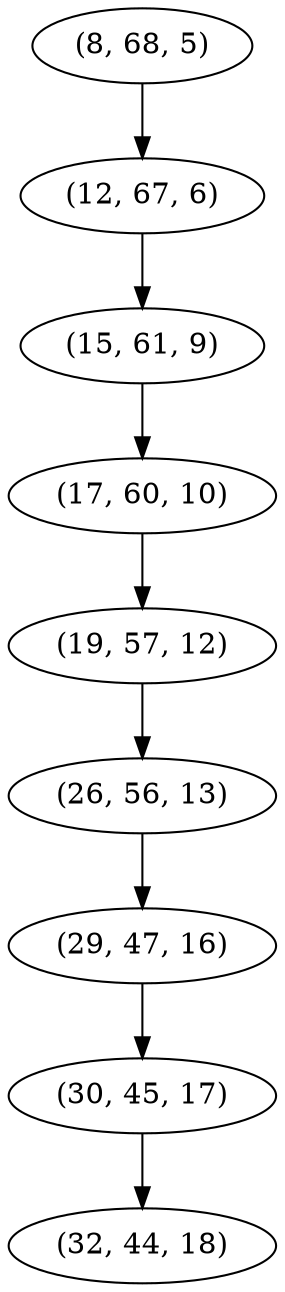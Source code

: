 digraph tree {
    "(8, 68, 5)";
    "(12, 67, 6)";
    "(15, 61, 9)";
    "(17, 60, 10)";
    "(19, 57, 12)";
    "(26, 56, 13)";
    "(29, 47, 16)";
    "(30, 45, 17)";
    "(32, 44, 18)";
    "(8, 68, 5)" -> "(12, 67, 6)";
    "(12, 67, 6)" -> "(15, 61, 9)";
    "(15, 61, 9)" -> "(17, 60, 10)";
    "(17, 60, 10)" -> "(19, 57, 12)";
    "(19, 57, 12)" -> "(26, 56, 13)";
    "(26, 56, 13)" -> "(29, 47, 16)";
    "(29, 47, 16)" -> "(30, 45, 17)";
    "(30, 45, 17)" -> "(32, 44, 18)";
}
